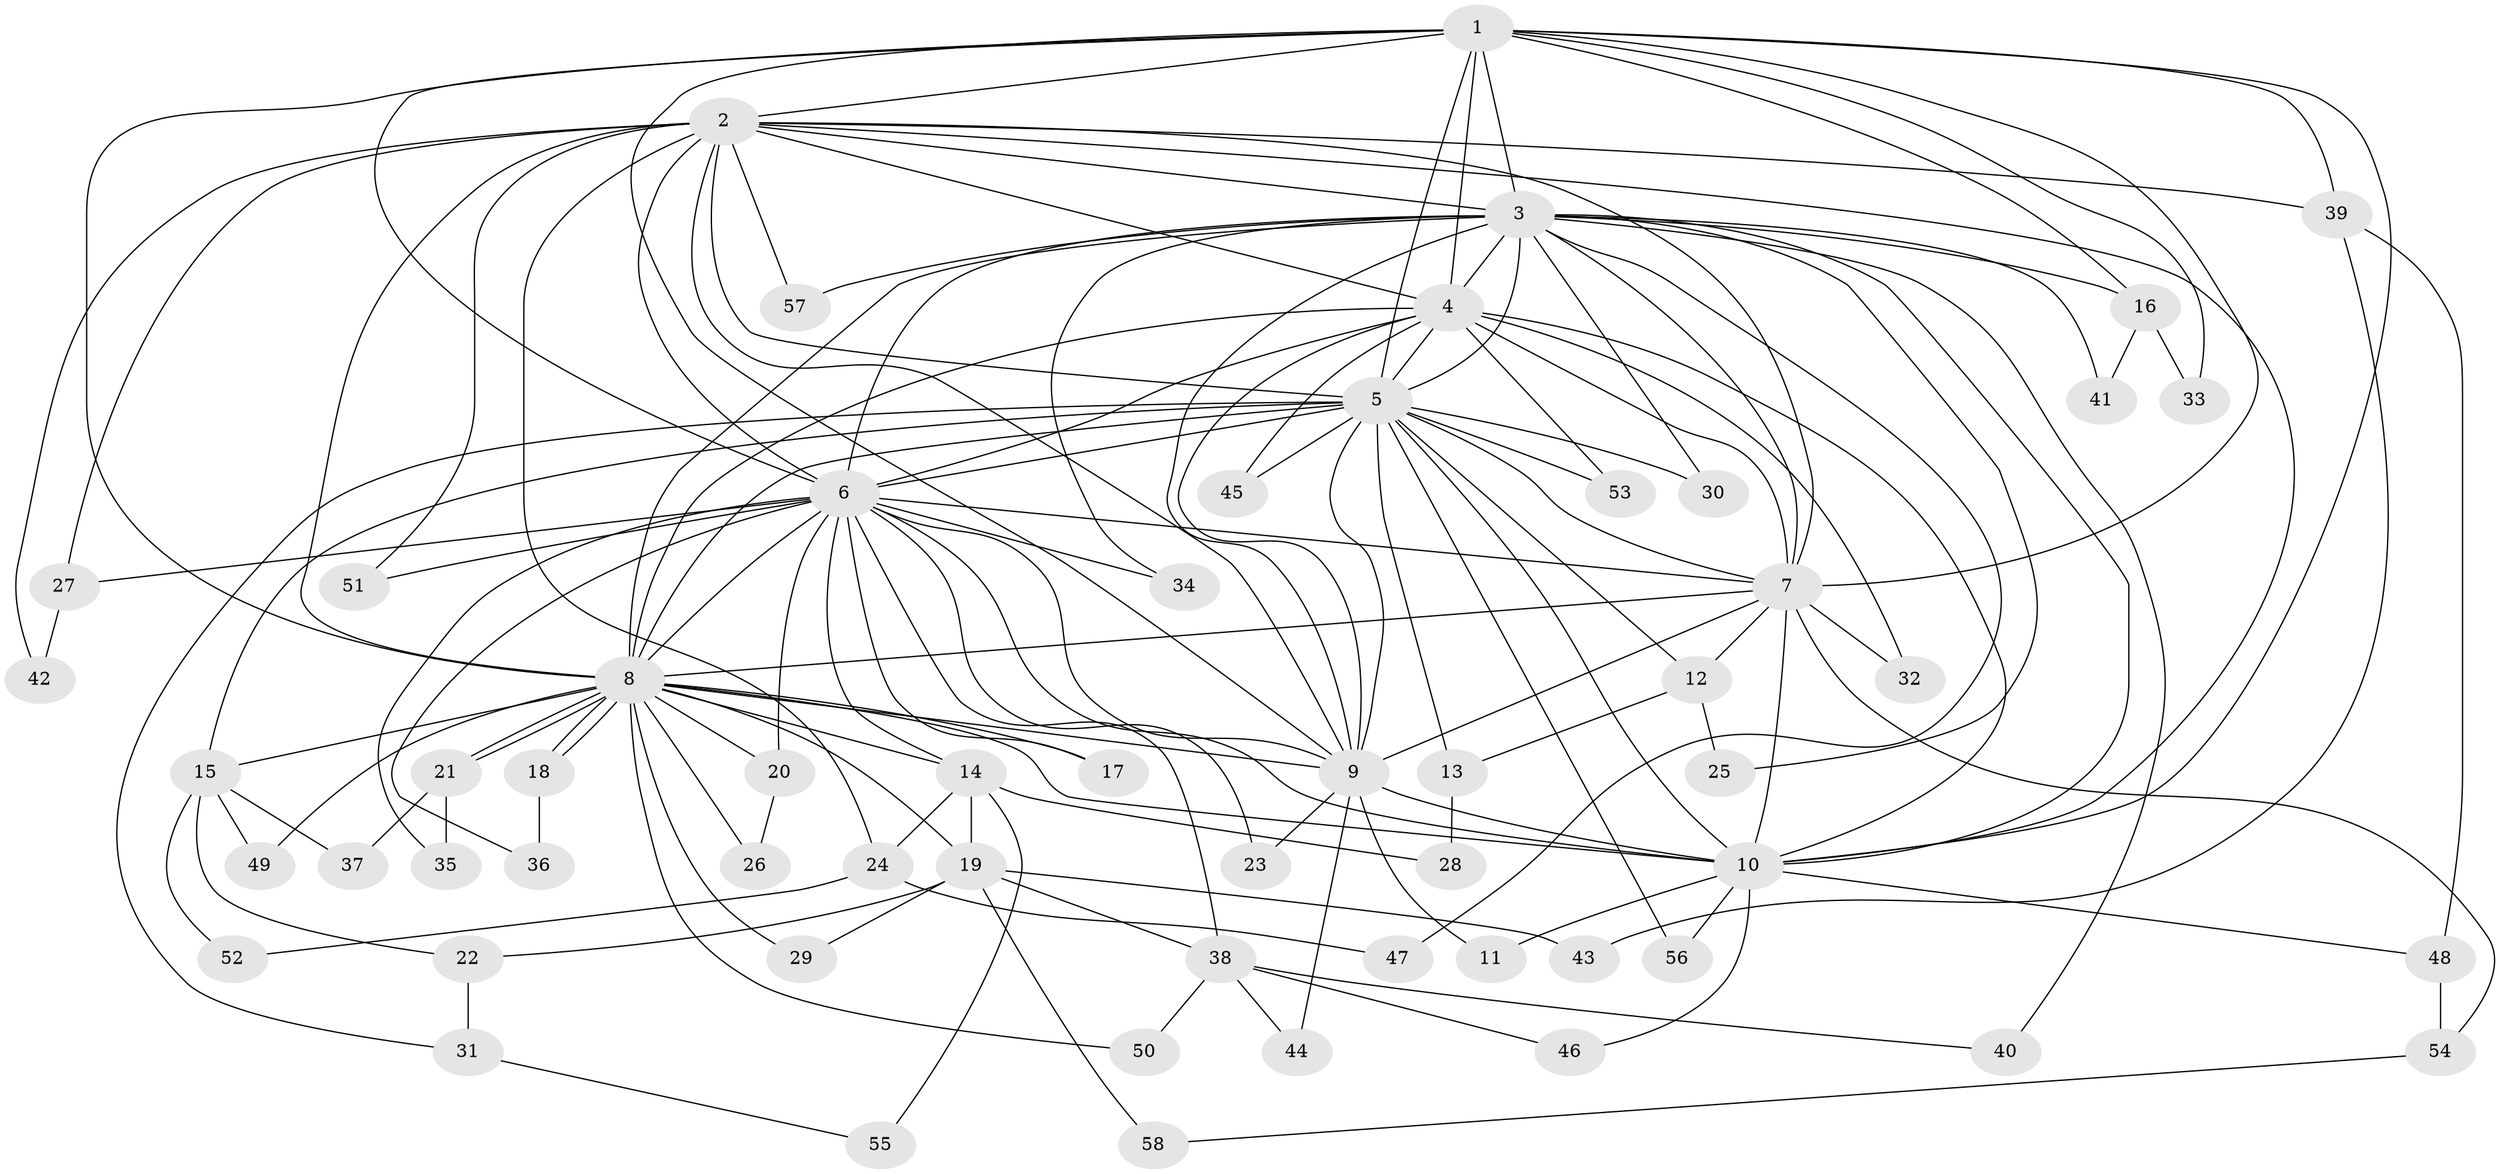 // coarse degree distribution, {10: 0.125, 12: 0.08333333333333333, 6: 0.041666666666666664, 13: 0.041666666666666664, 3: 0.16666666666666666, 4: 0.08333333333333333, 7: 0.041666666666666664, 9: 0.041666666666666664, 2: 0.20833333333333334, 8: 0.041666666666666664, 5: 0.125}
// Generated by graph-tools (version 1.1) at 2025/36/03/04/25 23:36:24]
// undirected, 58 vertices, 141 edges
graph export_dot {
  node [color=gray90,style=filled];
  1;
  2;
  3;
  4;
  5;
  6;
  7;
  8;
  9;
  10;
  11;
  12;
  13;
  14;
  15;
  16;
  17;
  18;
  19;
  20;
  21;
  22;
  23;
  24;
  25;
  26;
  27;
  28;
  29;
  30;
  31;
  32;
  33;
  34;
  35;
  36;
  37;
  38;
  39;
  40;
  41;
  42;
  43;
  44;
  45;
  46;
  47;
  48;
  49;
  50;
  51;
  52;
  53;
  54;
  55;
  56;
  57;
  58;
  1 -- 2;
  1 -- 3;
  1 -- 4;
  1 -- 5;
  1 -- 6;
  1 -- 7;
  1 -- 8;
  1 -- 9;
  1 -- 10;
  1 -- 16;
  1 -- 33;
  1 -- 39;
  2 -- 3;
  2 -- 4;
  2 -- 5;
  2 -- 6;
  2 -- 7;
  2 -- 8;
  2 -- 9;
  2 -- 10;
  2 -- 24;
  2 -- 27;
  2 -- 39;
  2 -- 42;
  2 -- 51;
  2 -- 57;
  3 -- 4;
  3 -- 5;
  3 -- 6;
  3 -- 7;
  3 -- 8;
  3 -- 9;
  3 -- 10;
  3 -- 16;
  3 -- 25;
  3 -- 30;
  3 -- 34;
  3 -- 40;
  3 -- 41;
  3 -- 47;
  3 -- 57;
  4 -- 5;
  4 -- 6;
  4 -- 7;
  4 -- 8;
  4 -- 9;
  4 -- 10;
  4 -- 32;
  4 -- 45;
  4 -- 53;
  5 -- 6;
  5 -- 7;
  5 -- 8;
  5 -- 9;
  5 -- 10;
  5 -- 12;
  5 -- 13;
  5 -- 15;
  5 -- 30;
  5 -- 31;
  5 -- 45;
  5 -- 53;
  5 -- 56;
  6 -- 7;
  6 -- 8;
  6 -- 9;
  6 -- 10;
  6 -- 14;
  6 -- 17;
  6 -- 20;
  6 -- 23;
  6 -- 27;
  6 -- 34;
  6 -- 35;
  6 -- 36;
  6 -- 38;
  6 -- 51;
  7 -- 8;
  7 -- 9;
  7 -- 10;
  7 -- 12;
  7 -- 32;
  7 -- 54;
  8 -- 9;
  8 -- 10;
  8 -- 14;
  8 -- 15;
  8 -- 17;
  8 -- 18;
  8 -- 18;
  8 -- 19;
  8 -- 20;
  8 -- 21;
  8 -- 21;
  8 -- 26;
  8 -- 29;
  8 -- 49;
  8 -- 50;
  9 -- 10;
  9 -- 11;
  9 -- 23;
  9 -- 44;
  10 -- 11;
  10 -- 46;
  10 -- 48;
  10 -- 56;
  12 -- 13;
  12 -- 25;
  13 -- 28;
  14 -- 19;
  14 -- 24;
  14 -- 28;
  14 -- 55;
  15 -- 22;
  15 -- 37;
  15 -- 49;
  15 -- 52;
  16 -- 33;
  16 -- 41;
  18 -- 36;
  19 -- 22;
  19 -- 29;
  19 -- 38;
  19 -- 43;
  19 -- 58;
  20 -- 26;
  21 -- 35;
  21 -- 37;
  22 -- 31;
  24 -- 47;
  24 -- 52;
  27 -- 42;
  31 -- 55;
  38 -- 40;
  38 -- 44;
  38 -- 46;
  38 -- 50;
  39 -- 43;
  39 -- 48;
  48 -- 54;
  54 -- 58;
}
